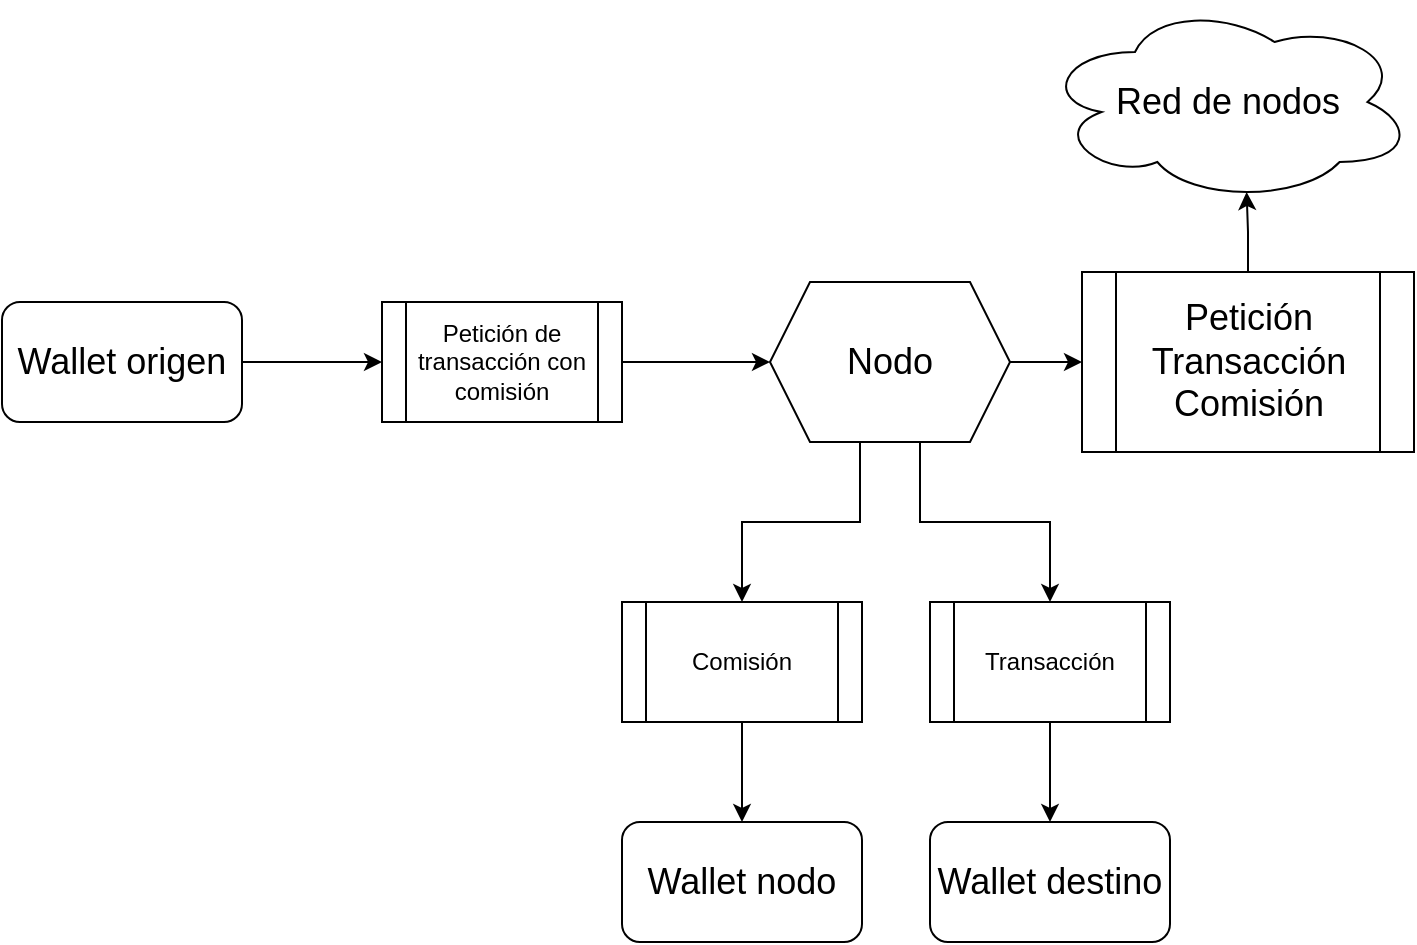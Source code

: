 <mxfile version="22.0.2" type="device">
  <diagram id="C5RBs43oDa-KdzZeNtuy" name="Page-1">
    <mxGraphModel dx="897" dy="674" grid="1" gridSize="10" guides="1" tooltips="1" connect="1" arrows="1" fold="1" page="1" pageScale="1" pageWidth="827" pageHeight="1169" math="0" shadow="0">
      <root>
        <mxCell id="WIyWlLk6GJQsqaUBKTNV-0" />
        <mxCell id="WIyWlLk6GJQsqaUBKTNV-1" parent="WIyWlLk6GJQsqaUBKTNV-0" />
        <mxCell id="RiFOUCmzKhMf9IndZ4AP-5" style="edgeStyle=orthogonalEdgeStyle;rounded=0;orthogonalLoop=1;jettySize=auto;html=1;exitX=1;exitY=0.5;exitDx=0;exitDy=0;entryX=0;entryY=0.5;entryDx=0;entryDy=0;" edge="1" parent="WIyWlLk6GJQsqaUBKTNV-1" source="RiFOUCmzKhMf9IndZ4AP-6" target="RiFOUCmzKhMf9IndZ4AP-3">
          <mxGeometry relative="1" as="geometry" />
        </mxCell>
        <mxCell id="RiFOUCmzKhMf9IndZ4AP-0" value="&lt;font style=&quot;font-size: 18px;&quot;&gt;Wallet origen&lt;/font&gt;" style="rounded=1;whiteSpace=wrap;html=1;" vertex="1" parent="WIyWlLk6GJQsqaUBKTNV-1">
          <mxGeometry x="40" y="180" width="120" height="60" as="geometry" />
        </mxCell>
        <mxCell id="RiFOUCmzKhMf9IndZ4AP-1" value="&lt;font style=&quot;font-size: 18px;&quot;&gt;Wallet destino&lt;/font&gt;" style="rounded=1;whiteSpace=wrap;html=1;" vertex="1" parent="WIyWlLk6GJQsqaUBKTNV-1">
          <mxGeometry x="504" y="440" width="120" height="60" as="geometry" />
        </mxCell>
        <mxCell id="RiFOUCmzKhMf9IndZ4AP-2" value="&lt;font style=&quot;font-size: 18px;&quot;&gt;Wallet nodo&lt;/font&gt;" style="rounded=1;whiteSpace=wrap;html=1;" vertex="1" parent="WIyWlLk6GJQsqaUBKTNV-1">
          <mxGeometry x="350" y="440" width="120" height="60" as="geometry" />
        </mxCell>
        <mxCell id="RiFOUCmzKhMf9IndZ4AP-12" style="edgeStyle=orthogonalEdgeStyle;rounded=0;orthogonalLoop=1;jettySize=auto;html=1;exitX=0.5;exitY=1;exitDx=0;exitDy=0;entryX=0.5;entryY=0;entryDx=0;entryDy=0;" edge="1" parent="WIyWlLk6GJQsqaUBKTNV-1" source="RiFOUCmzKhMf9IndZ4AP-15" target="RiFOUCmzKhMf9IndZ4AP-1">
          <mxGeometry relative="1" as="geometry" />
        </mxCell>
        <mxCell id="RiFOUCmzKhMf9IndZ4AP-13" style="edgeStyle=orthogonalEdgeStyle;rounded=0;orthogonalLoop=1;jettySize=auto;html=1;exitX=0.5;exitY=1;exitDx=0;exitDy=0;entryX=0.5;entryY=0;entryDx=0;entryDy=0;" edge="1" parent="WIyWlLk6GJQsqaUBKTNV-1" source="RiFOUCmzKhMf9IndZ4AP-17" target="RiFOUCmzKhMf9IndZ4AP-2">
          <mxGeometry relative="1" as="geometry" />
        </mxCell>
        <mxCell id="RiFOUCmzKhMf9IndZ4AP-3" value="&lt;font style=&quot;font-size: 18px;&quot;&gt;Nodo&lt;/font&gt;" style="shape=hexagon;perimeter=hexagonPerimeter2;whiteSpace=wrap;html=1;fixedSize=1;" vertex="1" parent="WIyWlLk6GJQsqaUBKTNV-1">
          <mxGeometry x="424" y="170" width="120" height="80" as="geometry" />
        </mxCell>
        <mxCell id="RiFOUCmzKhMf9IndZ4AP-7" value="" style="edgeStyle=orthogonalEdgeStyle;rounded=0;orthogonalLoop=1;jettySize=auto;html=1;exitX=1;exitY=0.5;exitDx=0;exitDy=0;entryX=0;entryY=0.5;entryDx=0;entryDy=0;" edge="1" parent="WIyWlLk6GJQsqaUBKTNV-1" source="RiFOUCmzKhMf9IndZ4AP-0" target="RiFOUCmzKhMf9IndZ4AP-6">
          <mxGeometry relative="1" as="geometry">
            <mxPoint x="164" y="210" as="sourcePoint" />
            <mxPoint x="434" y="210" as="targetPoint" />
          </mxGeometry>
        </mxCell>
        <mxCell id="RiFOUCmzKhMf9IndZ4AP-6" value="Petición de transacción con comisión" style="shape=process;whiteSpace=wrap;html=1;backgroundOutline=1;" vertex="1" parent="WIyWlLk6GJQsqaUBKTNV-1">
          <mxGeometry x="230" y="180" width="120" height="60" as="geometry" />
        </mxCell>
        <mxCell id="RiFOUCmzKhMf9IndZ4AP-8" value="&lt;font style=&quot;font-size: 18px;&quot;&gt;Red de nodos&lt;/font&gt;" style="ellipse;shape=cloud;whiteSpace=wrap;html=1;" vertex="1" parent="WIyWlLk6GJQsqaUBKTNV-1">
          <mxGeometry x="560" y="30" width="186" height="100" as="geometry" />
        </mxCell>
        <mxCell id="RiFOUCmzKhMf9IndZ4AP-9" style="edgeStyle=orthogonalEdgeStyle;rounded=0;orthogonalLoop=1;jettySize=auto;html=1;entryX=0.55;entryY=0.95;entryDx=0;entryDy=0;entryPerimeter=0;exitX=0.5;exitY=0;exitDx=0;exitDy=0;" edge="1" parent="WIyWlLk6GJQsqaUBKTNV-1" source="RiFOUCmzKhMf9IndZ4AP-10" target="RiFOUCmzKhMf9IndZ4AP-8">
          <mxGeometry relative="1" as="geometry">
            <mxPoint x="744" y="210" as="targetPoint" />
          </mxGeometry>
        </mxCell>
        <mxCell id="RiFOUCmzKhMf9IndZ4AP-11" value="" style="edgeStyle=orthogonalEdgeStyle;rounded=0;orthogonalLoop=1;jettySize=auto;html=1;entryX=0;entryY=0.5;entryDx=0;entryDy=0;" edge="1" parent="WIyWlLk6GJQsqaUBKTNV-1" source="RiFOUCmzKhMf9IndZ4AP-3" target="RiFOUCmzKhMf9IndZ4AP-10">
          <mxGeometry relative="1" as="geometry">
            <mxPoint x="544" y="210" as="sourcePoint" />
            <mxPoint x="772" y="212" as="targetPoint" />
          </mxGeometry>
        </mxCell>
        <mxCell id="RiFOUCmzKhMf9IndZ4AP-10" value="&lt;font style=&quot;font-size: 18px;&quot;&gt;Petición&lt;br&gt;Transacción&lt;br&gt;Comisión&lt;/font&gt;" style="shape=process;whiteSpace=wrap;html=1;backgroundOutline=1;" vertex="1" parent="WIyWlLk6GJQsqaUBKTNV-1">
          <mxGeometry x="580" y="165" width="166" height="90" as="geometry" />
        </mxCell>
        <mxCell id="RiFOUCmzKhMf9IndZ4AP-14" value="" style="edgeStyle=orthogonalEdgeStyle;rounded=0;orthogonalLoop=1;jettySize=auto;html=1;exitX=0.625;exitY=1;exitDx=0;exitDy=0;entryX=0.5;entryY=0;entryDx=0;entryDy=0;" edge="1" parent="WIyWlLk6GJQsqaUBKTNV-1" source="RiFOUCmzKhMf9IndZ4AP-3" target="RiFOUCmzKhMf9IndZ4AP-15">
          <mxGeometry relative="1" as="geometry">
            <mxPoint x="499" y="250" as="sourcePoint" />
            <mxPoint x="564" y="360" as="targetPoint" />
          </mxGeometry>
        </mxCell>
        <mxCell id="RiFOUCmzKhMf9IndZ4AP-15" value="Transacción" style="shape=process;whiteSpace=wrap;html=1;backgroundOutline=1;" vertex="1" parent="WIyWlLk6GJQsqaUBKTNV-1">
          <mxGeometry x="504" y="330" width="120" height="60" as="geometry" />
        </mxCell>
        <mxCell id="RiFOUCmzKhMf9IndZ4AP-16" value="" style="edgeStyle=orthogonalEdgeStyle;rounded=0;orthogonalLoop=1;jettySize=auto;html=1;exitX=0.375;exitY=1;exitDx=0;exitDy=0;entryX=0.5;entryY=0;entryDx=0;entryDy=0;" edge="1" parent="WIyWlLk6GJQsqaUBKTNV-1" source="RiFOUCmzKhMf9IndZ4AP-3" target="RiFOUCmzKhMf9IndZ4AP-17">
          <mxGeometry relative="1" as="geometry">
            <mxPoint x="469" y="250" as="sourcePoint" />
            <mxPoint x="404" y="360" as="targetPoint" />
          </mxGeometry>
        </mxCell>
        <mxCell id="RiFOUCmzKhMf9IndZ4AP-17" value="Comisión" style="shape=process;whiteSpace=wrap;html=1;backgroundOutline=1;" vertex="1" parent="WIyWlLk6GJQsqaUBKTNV-1">
          <mxGeometry x="350" y="330" width="120" height="60" as="geometry" />
        </mxCell>
      </root>
    </mxGraphModel>
  </diagram>
</mxfile>
